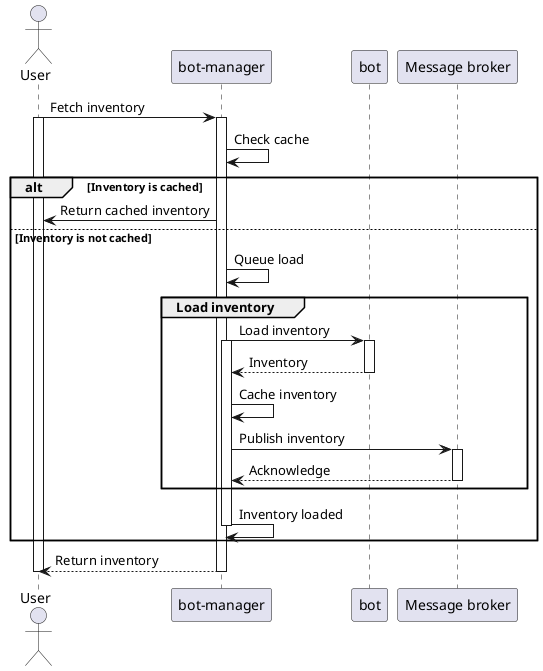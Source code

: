 @startuml Fetching inventory

actor User as user

participant "bot-manager" as bot_manager
participant "bot" as bot
participant "Message broker" as message_broker

user -> bot_manager: Fetch inventory
activate user

activate bot_manager

bot_manager -> bot_manager: Check cache

alt Inventory is cached
  bot_manager -> user: Return cached inventory
else Inventory is not cached
  bot_manager -> bot_manager: Queue load

  group Load inventory
    bot_manager -> bot: Load inventory
    activate bot
    activate bot_manager
    bot --> bot_manager: Inventory
    deactivate bot
    bot_manager -> bot_manager: Cache inventory
    bot_manager -> message_broker: Publish inventory
    activate message_broker
    message_broker --> bot_manager: Acknowledge
    deactivate message_broker
    end
    bot_manager -> bot_manager: Inventory loaded
  deactivate bot_manager
end

bot_manager --> user: Return inventory
deactivate bot_manager
deactivate user

@enduml
